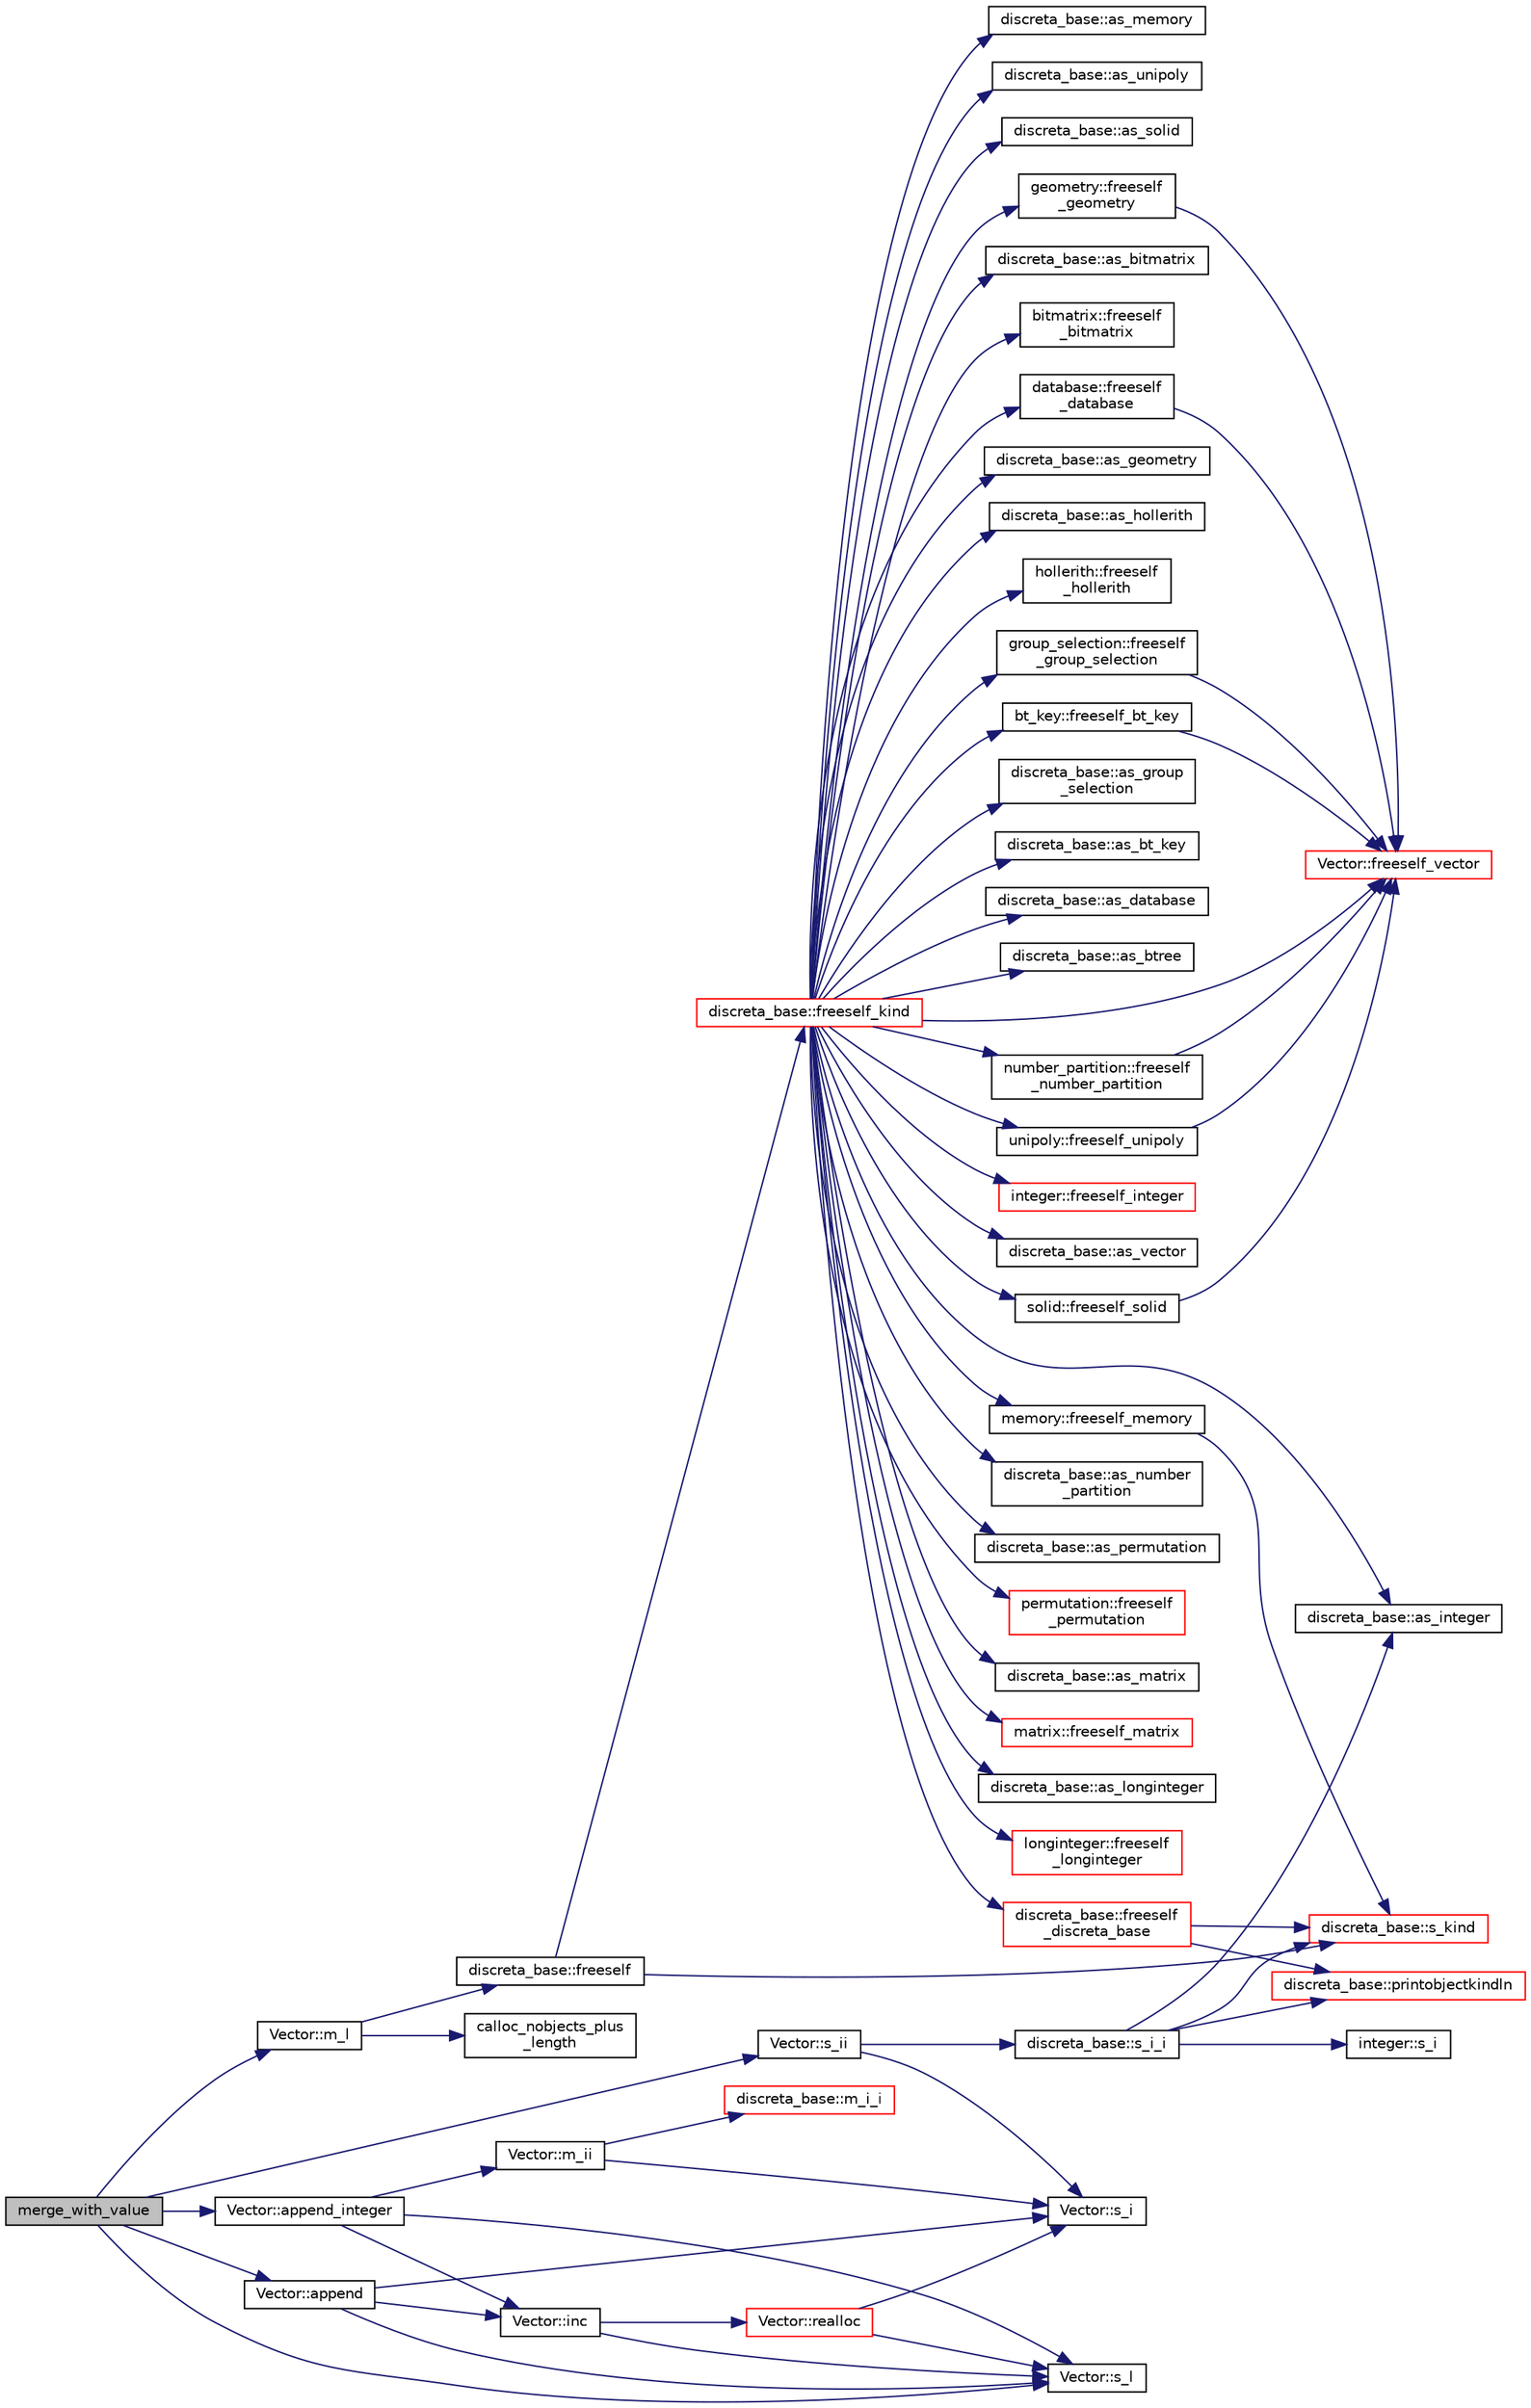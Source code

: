 digraph "merge_with_value"
{
  edge [fontname="Helvetica",fontsize="10",labelfontname="Helvetica",labelfontsize="10"];
  node [fontname="Helvetica",fontsize="10",shape=record];
  rankdir="LR";
  Node6843 [label="merge_with_value",height=0.2,width=0.4,color="black", fillcolor="grey75", style="filled", fontcolor="black"];
  Node6843 -> Node6844 [color="midnightblue",fontsize="10",style="solid",fontname="Helvetica"];
  Node6844 [label="Vector::m_l",height=0.2,width=0.4,color="black", fillcolor="white", style="filled",URL="$d5/db2/class_vector.html#a00f5520c2a6b4f5282a1a8bcf8ea74eb"];
  Node6844 -> Node6845 [color="midnightblue",fontsize="10",style="solid",fontname="Helvetica"];
  Node6845 [label="discreta_base::freeself",height=0.2,width=0.4,color="black", fillcolor="white", style="filled",URL="$d7/d71/classdiscreta__base.html#a9a3c9501a562293b5667c11b9174d6e5"];
  Node6845 -> Node6846 [color="midnightblue",fontsize="10",style="solid",fontname="Helvetica"];
  Node6846 [label="discreta_base::freeself_kind",height=0.2,width=0.4,color="red", fillcolor="white", style="filled",URL="$d7/d71/classdiscreta__base.html#a63a23ada2165b3838fab719ed458cec8"];
  Node6846 -> Node6847 [color="midnightblue",fontsize="10",style="solid",fontname="Helvetica"];
  Node6847 [label="discreta_base::freeself\l_discreta_base",height=0.2,width=0.4,color="red", fillcolor="white", style="filled",URL="$d7/d71/classdiscreta__base.html#a8b1ec2cee4566034441e066dc2c027db"];
  Node6847 -> Node6848 [color="midnightblue",fontsize="10",style="solid",fontname="Helvetica"];
  Node6848 [label="discreta_base::s_kind",height=0.2,width=0.4,color="red", fillcolor="white", style="filled",URL="$d7/d71/classdiscreta__base.html#a8a830025c74adbbc3362418a7c2ba157"];
  Node6847 -> Node6851 [color="midnightblue",fontsize="10",style="solid",fontname="Helvetica"];
  Node6851 [label="discreta_base::printobjectkindln",height=0.2,width=0.4,color="red", fillcolor="white", style="filled",URL="$d7/d71/classdiscreta__base.html#a677ccc8f392ebedde05e453f8cf59559"];
  Node6846 -> Node6854 [color="midnightblue",fontsize="10",style="solid",fontname="Helvetica"];
  Node6854 [label="discreta_base::as_integer",height=0.2,width=0.4,color="black", fillcolor="white", style="filled",URL="$d7/d71/classdiscreta__base.html#a00d7691eaf874fd283d942692fe8dd26"];
  Node6846 -> Node6855 [color="midnightblue",fontsize="10",style="solid",fontname="Helvetica"];
  Node6855 [label="integer::freeself_integer",height=0.2,width=0.4,color="red", fillcolor="white", style="filled",URL="$d0/de5/classinteger.html#a02eb557612c9db1820dd75a77151edc0"];
  Node6846 -> Node6856 [color="midnightblue",fontsize="10",style="solid",fontname="Helvetica"];
  Node6856 [label="discreta_base::as_vector",height=0.2,width=0.4,color="black", fillcolor="white", style="filled",URL="$d7/d71/classdiscreta__base.html#a7bdd6cae39c380b128ee9e17e42cf020"];
  Node6846 -> Node6857 [color="midnightblue",fontsize="10",style="solid",fontname="Helvetica"];
  Node6857 [label="Vector::freeself_vector",height=0.2,width=0.4,color="red", fillcolor="white", style="filled",URL="$d5/db2/class_vector.html#ad55c58937ca8fb342247a2c0fb572d20"];
  Node6846 -> Node6859 [color="midnightblue",fontsize="10",style="solid",fontname="Helvetica"];
  Node6859 [label="discreta_base::as_number\l_partition",height=0.2,width=0.4,color="black", fillcolor="white", style="filled",URL="$d7/d71/classdiscreta__base.html#a307aa09de0e925d46697707968ffab00"];
  Node6846 -> Node6860 [color="midnightblue",fontsize="10",style="solid",fontname="Helvetica"];
  Node6860 [label="number_partition::freeself\l_number_partition",height=0.2,width=0.4,color="black", fillcolor="white", style="filled",URL="$df/d50/classnumber__partition.html#aa74111c1c8cd218b654e7b7c1ca42eb5"];
  Node6860 -> Node6857 [color="midnightblue",fontsize="10",style="solid",fontname="Helvetica"];
  Node6846 -> Node6861 [color="midnightblue",fontsize="10",style="solid",fontname="Helvetica"];
  Node6861 [label="discreta_base::as_permutation",height=0.2,width=0.4,color="black", fillcolor="white", style="filled",URL="$d7/d71/classdiscreta__base.html#aa4e72f36a82984239b12ae831e131098"];
  Node6846 -> Node6862 [color="midnightblue",fontsize="10",style="solid",fontname="Helvetica"];
  Node6862 [label="permutation::freeself\l_permutation",height=0.2,width=0.4,color="red", fillcolor="white", style="filled",URL="$d0/d08/classpermutation.html#a1f86343fa765d71c976d79e5ce372c12"];
  Node6846 -> Node6863 [color="midnightblue",fontsize="10",style="solid",fontname="Helvetica"];
  Node6863 [label="discreta_base::as_matrix",height=0.2,width=0.4,color="black", fillcolor="white", style="filled",URL="$d7/d71/classdiscreta__base.html#ae4d7f56d917a4707b838fbffde6467ff"];
  Node6846 -> Node6864 [color="midnightblue",fontsize="10",style="solid",fontname="Helvetica"];
  Node6864 [label="matrix::freeself_matrix",height=0.2,width=0.4,color="red", fillcolor="white", style="filled",URL="$d1/d8d/classmatrix.html#ab47d61820499f35c15bf82fb6a3b9bd1"];
  Node6846 -> Node6866 [color="midnightblue",fontsize="10",style="solid",fontname="Helvetica"];
  Node6866 [label="discreta_base::as_longinteger",height=0.2,width=0.4,color="black", fillcolor="white", style="filled",URL="$d7/d71/classdiscreta__base.html#a20a094639eb711b10c8694c51937f7cd"];
  Node6846 -> Node6867 [color="midnightblue",fontsize="10",style="solid",fontname="Helvetica"];
  Node6867 [label="longinteger::freeself\l_longinteger",height=0.2,width=0.4,color="red", fillcolor="white", style="filled",URL="$d3/d71/classlonginteger.html#a82006f4b7c6bf897de0387497e16c219"];
  Node6846 -> Node6869 [color="midnightblue",fontsize="10",style="solid",fontname="Helvetica"];
  Node6869 [label="discreta_base::as_memory",height=0.2,width=0.4,color="black", fillcolor="white", style="filled",URL="$d7/d71/classdiscreta__base.html#ad94b2d7dce0cd4fa22db57f6e79c4bd2"];
  Node6846 -> Node6870 [color="midnightblue",fontsize="10",style="solid",fontname="Helvetica"];
  Node6870 [label="memory::freeself_memory",height=0.2,width=0.4,color="black", fillcolor="white", style="filled",URL="$d8/d99/classmemory.html#a19366f9105d79a0e818cc19255d7ef4f"];
  Node6870 -> Node6848 [color="midnightblue",fontsize="10",style="solid",fontname="Helvetica"];
  Node6846 -> Node6871 [color="midnightblue",fontsize="10",style="solid",fontname="Helvetica"];
  Node6871 [label="discreta_base::as_unipoly",height=0.2,width=0.4,color="black", fillcolor="white", style="filled",URL="$d7/d71/classdiscreta__base.html#ad50d8027f039fe5c2478cddb243adc9d"];
  Node6846 -> Node6872 [color="midnightblue",fontsize="10",style="solid",fontname="Helvetica"];
  Node6872 [label="unipoly::freeself_unipoly",height=0.2,width=0.4,color="black", fillcolor="white", style="filled",URL="$d1/d89/classunipoly.html#aad315db6c6adb555a0c63877aab7d27e"];
  Node6872 -> Node6857 [color="midnightblue",fontsize="10",style="solid",fontname="Helvetica"];
  Node6846 -> Node6873 [color="midnightblue",fontsize="10",style="solid",fontname="Helvetica"];
  Node6873 [label="discreta_base::as_solid",height=0.2,width=0.4,color="black", fillcolor="white", style="filled",URL="$d7/d71/classdiscreta__base.html#a1fc5f2b85ec97ab0a69dd64903c970a5"];
  Node6846 -> Node6874 [color="midnightblue",fontsize="10",style="solid",fontname="Helvetica"];
  Node6874 [label="solid::freeself_solid",height=0.2,width=0.4,color="black", fillcolor="white", style="filled",URL="$d8/def/classsolid.html#a84c2f0abd7b24b1cf2ccefa9c99567fe"];
  Node6874 -> Node6857 [color="midnightblue",fontsize="10",style="solid",fontname="Helvetica"];
  Node6846 -> Node6875 [color="midnightblue",fontsize="10",style="solid",fontname="Helvetica"];
  Node6875 [label="discreta_base::as_bitmatrix",height=0.2,width=0.4,color="black", fillcolor="white", style="filled",URL="$d7/d71/classdiscreta__base.html#a071ad54ea8ef6c9d1d15f532e5a76df6"];
  Node6846 -> Node6876 [color="midnightblue",fontsize="10",style="solid",fontname="Helvetica"];
  Node6876 [label="bitmatrix::freeself\l_bitmatrix",height=0.2,width=0.4,color="black", fillcolor="white", style="filled",URL="$de/dc8/classbitmatrix.html#a4b84eed56a244df63819eae6b7ba1eff"];
  Node6846 -> Node6877 [color="midnightblue",fontsize="10",style="solid",fontname="Helvetica"];
  Node6877 [label="discreta_base::as_geometry",height=0.2,width=0.4,color="black", fillcolor="white", style="filled",URL="$d7/d71/classdiscreta__base.html#a38fc7b4cdd830703e9d87354b79bc5c8"];
  Node6846 -> Node6878 [color="midnightblue",fontsize="10",style="solid",fontname="Helvetica"];
  Node6878 [label="geometry::freeself\l_geometry",height=0.2,width=0.4,color="black", fillcolor="white", style="filled",URL="$da/d44/classgeometry.html#a504b1b52d24b4ae00d9fd0b7838b57e6"];
  Node6878 -> Node6857 [color="midnightblue",fontsize="10",style="solid",fontname="Helvetica"];
  Node6846 -> Node6879 [color="midnightblue",fontsize="10",style="solid",fontname="Helvetica"];
  Node6879 [label="discreta_base::as_hollerith",height=0.2,width=0.4,color="black", fillcolor="white", style="filled",URL="$d7/d71/classdiscreta__base.html#a3e66f82711f314710107e2f29e589690"];
  Node6846 -> Node6880 [color="midnightblue",fontsize="10",style="solid",fontname="Helvetica"];
  Node6880 [label="hollerith::freeself\l_hollerith",height=0.2,width=0.4,color="black", fillcolor="white", style="filled",URL="$d8/d99/classhollerith.html#a240d1b30780c9e09323d0b3ad5e2d1f7"];
  Node6846 -> Node6881 [color="midnightblue",fontsize="10",style="solid",fontname="Helvetica"];
  Node6881 [label="discreta_base::as_group\l_selection",height=0.2,width=0.4,color="black", fillcolor="white", style="filled",URL="$d7/d71/classdiscreta__base.html#aae1bac4883c567718bef9fb610abbdc8"];
  Node6846 -> Node6882 [color="midnightblue",fontsize="10",style="solid",fontname="Helvetica"];
  Node6882 [label="group_selection::freeself\l_group_selection",height=0.2,width=0.4,color="black", fillcolor="white", style="filled",URL="$d6/db0/classgroup__selection.html#a778b1a466858bf7f90516eeba1795798"];
  Node6882 -> Node6857 [color="midnightblue",fontsize="10",style="solid",fontname="Helvetica"];
  Node6846 -> Node6883 [color="midnightblue",fontsize="10",style="solid",fontname="Helvetica"];
  Node6883 [label="discreta_base::as_bt_key",height=0.2,width=0.4,color="black", fillcolor="white", style="filled",URL="$d7/d71/classdiscreta__base.html#a2734c6e08dca17cf6588bd5064ec1b9f"];
  Node6846 -> Node6884 [color="midnightblue",fontsize="10",style="solid",fontname="Helvetica"];
  Node6884 [label="bt_key::freeself_bt_key",height=0.2,width=0.4,color="black", fillcolor="white", style="filled",URL="$d1/de5/classbt__key.html#aad1f5a9b943d3ae072f1d09a9bb126c6"];
  Node6884 -> Node6857 [color="midnightblue",fontsize="10",style="solid",fontname="Helvetica"];
  Node6846 -> Node6885 [color="midnightblue",fontsize="10",style="solid",fontname="Helvetica"];
  Node6885 [label="discreta_base::as_database",height=0.2,width=0.4,color="black", fillcolor="white", style="filled",URL="$d7/d71/classdiscreta__base.html#ab055d39d58210a2b03ba3d33703b09a9"];
  Node6846 -> Node6886 [color="midnightblue",fontsize="10",style="solid",fontname="Helvetica"];
  Node6886 [label="database::freeself\l_database",height=0.2,width=0.4,color="black", fillcolor="white", style="filled",URL="$db/d72/classdatabase.html#a4dc263211f9b364e4fa733c8cf53e066"];
  Node6886 -> Node6857 [color="midnightblue",fontsize="10",style="solid",fontname="Helvetica"];
  Node6846 -> Node6887 [color="midnightblue",fontsize="10",style="solid",fontname="Helvetica"];
  Node6887 [label="discreta_base::as_btree",height=0.2,width=0.4,color="black", fillcolor="white", style="filled",URL="$d7/d71/classdiscreta__base.html#a78e76674cef2ec113c17989c11288778"];
  Node6845 -> Node6848 [color="midnightblue",fontsize="10",style="solid",fontname="Helvetica"];
  Node6844 -> Node6893 [color="midnightblue",fontsize="10",style="solid",fontname="Helvetica"];
  Node6893 [label="calloc_nobjects_plus\l_length",height=0.2,width=0.4,color="black", fillcolor="white", style="filled",URL="$d9/d60/discreta_8h.html#a71599d54c8c17dfa065a363f5cdd0aa4"];
  Node6843 -> Node6894 [color="midnightblue",fontsize="10",style="solid",fontname="Helvetica"];
  Node6894 [label="Vector::s_l",height=0.2,width=0.4,color="black", fillcolor="white", style="filled",URL="$d5/db2/class_vector.html#ad2dc082288f858d22a528832289e0704"];
  Node6843 -> Node6895 [color="midnightblue",fontsize="10",style="solid",fontname="Helvetica"];
  Node6895 [label="Vector::s_ii",height=0.2,width=0.4,color="black", fillcolor="white", style="filled",URL="$d5/db2/class_vector.html#a75d4942cc7b9794717b4846c10520db8"];
  Node6895 -> Node6896 [color="midnightblue",fontsize="10",style="solid",fontname="Helvetica"];
  Node6896 [label="Vector::s_i",height=0.2,width=0.4,color="black", fillcolor="white", style="filled",URL="$d5/db2/class_vector.html#a1c4fe1752523df8119f70dd550244871"];
  Node6895 -> Node6897 [color="midnightblue",fontsize="10",style="solid",fontname="Helvetica"];
  Node6897 [label="discreta_base::s_i_i",height=0.2,width=0.4,color="black", fillcolor="white", style="filled",URL="$d7/d71/classdiscreta__base.html#aadb92c01fbe69b3034b0214b33fbc735"];
  Node6897 -> Node6848 [color="midnightblue",fontsize="10",style="solid",fontname="Helvetica"];
  Node6897 -> Node6851 [color="midnightblue",fontsize="10",style="solid",fontname="Helvetica"];
  Node6897 -> Node6854 [color="midnightblue",fontsize="10",style="solid",fontname="Helvetica"];
  Node6897 -> Node6898 [color="midnightblue",fontsize="10",style="solid",fontname="Helvetica"];
  Node6898 [label="integer::s_i",height=0.2,width=0.4,color="black", fillcolor="white", style="filled",URL="$d0/de5/classinteger.html#adf28e9f94d4c844adaa950deeb80b904"];
  Node6843 -> Node6899 [color="midnightblue",fontsize="10",style="solid",fontname="Helvetica"];
  Node6899 [label="Vector::append_integer",height=0.2,width=0.4,color="black", fillcolor="white", style="filled",URL="$d5/db2/class_vector.html#a8b77be10bea96a9bfa50f43726c942e5"];
  Node6899 -> Node6894 [color="midnightblue",fontsize="10",style="solid",fontname="Helvetica"];
  Node6899 -> Node6900 [color="midnightblue",fontsize="10",style="solid",fontname="Helvetica"];
  Node6900 [label="Vector::inc",height=0.2,width=0.4,color="black", fillcolor="white", style="filled",URL="$d5/db2/class_vector.html#a5f6fe0531bc3d9829becd8503e4156a3"];
  Node6900 -> Node6901 [color="midnightblue",fontsize="10",style="solid",fontname="Helvetica"];
  Node6901 [label="Vector::realloc",height=0.2,width=0.4,color="red", fillcolor="white", style="filled",URL="$d5/db2/class_vector.html#a00aff28a4a7cacc8c5aaf44b6f3fb3a5"];
  Node6901 -> Node6894 [color="midnightblue",fontsize="10",style="solid",fontname="Helvetica"];
  Node6901 -> Node6896 [color="midnightblue",fontsize="10",style="solid",fontname="Helvetica"];
  Node6900 -> Node6894 [color="midnightblue",fontsize="10",style="solid",fontname="Helvetica"];
  Node6899 -> Node6925 [color="midnightblue",fontsize="10",style="solid",fontname="Helvetica"];
  Node6925 [label="Vector::m_ii",height=0.2,width=0.4,color="black", fillcolor="white", style="filled",URL="$d5/db2/class_vector.html#aa6a97eabb43f192a47947f4f6acbb04d"];
  Node6925 -> Node6896 [color="midnightblue",fontsize="10",style="solid",fontname="Helvetica"];
  Node6925 -> Node6926 [color="midnightblue",fontsize="10",style="solid",fontname="Helvetica"];
  Node6926 [label="discreta_base::m_i_i",height=0.2,width=0.4,color="red", fillcolor="white", style="filled",URL="$d7/d71/classdiscreta__base.html#aa231464a9d4bc233f66608021c9ad997"];
  Node6843 -> Node6929 [color="midnightblue",fontsize="10",style="solid",fontname="Helvetica"];
  Node6929 [label="Vector::append",height=0.2,width=0.4,color="black", fillcolor="white", style="filled",URL="$d5/db2/class_vector.html#aec80be90cd2cbfe79267220113b679c4"];
  Node6929 -> Node6894 [color="midnightblue",fontsize="10",style="solid",fontname="Helvetica"];
  Node6929 -> Node6900 [color="midnightblue",fontsize="10",style="solid",fontname="Helvetica"];
  Node6929 -> Node6896 [color="midnightblue",fontsize="10",style="solid",fontname="Helvetica"];
}
